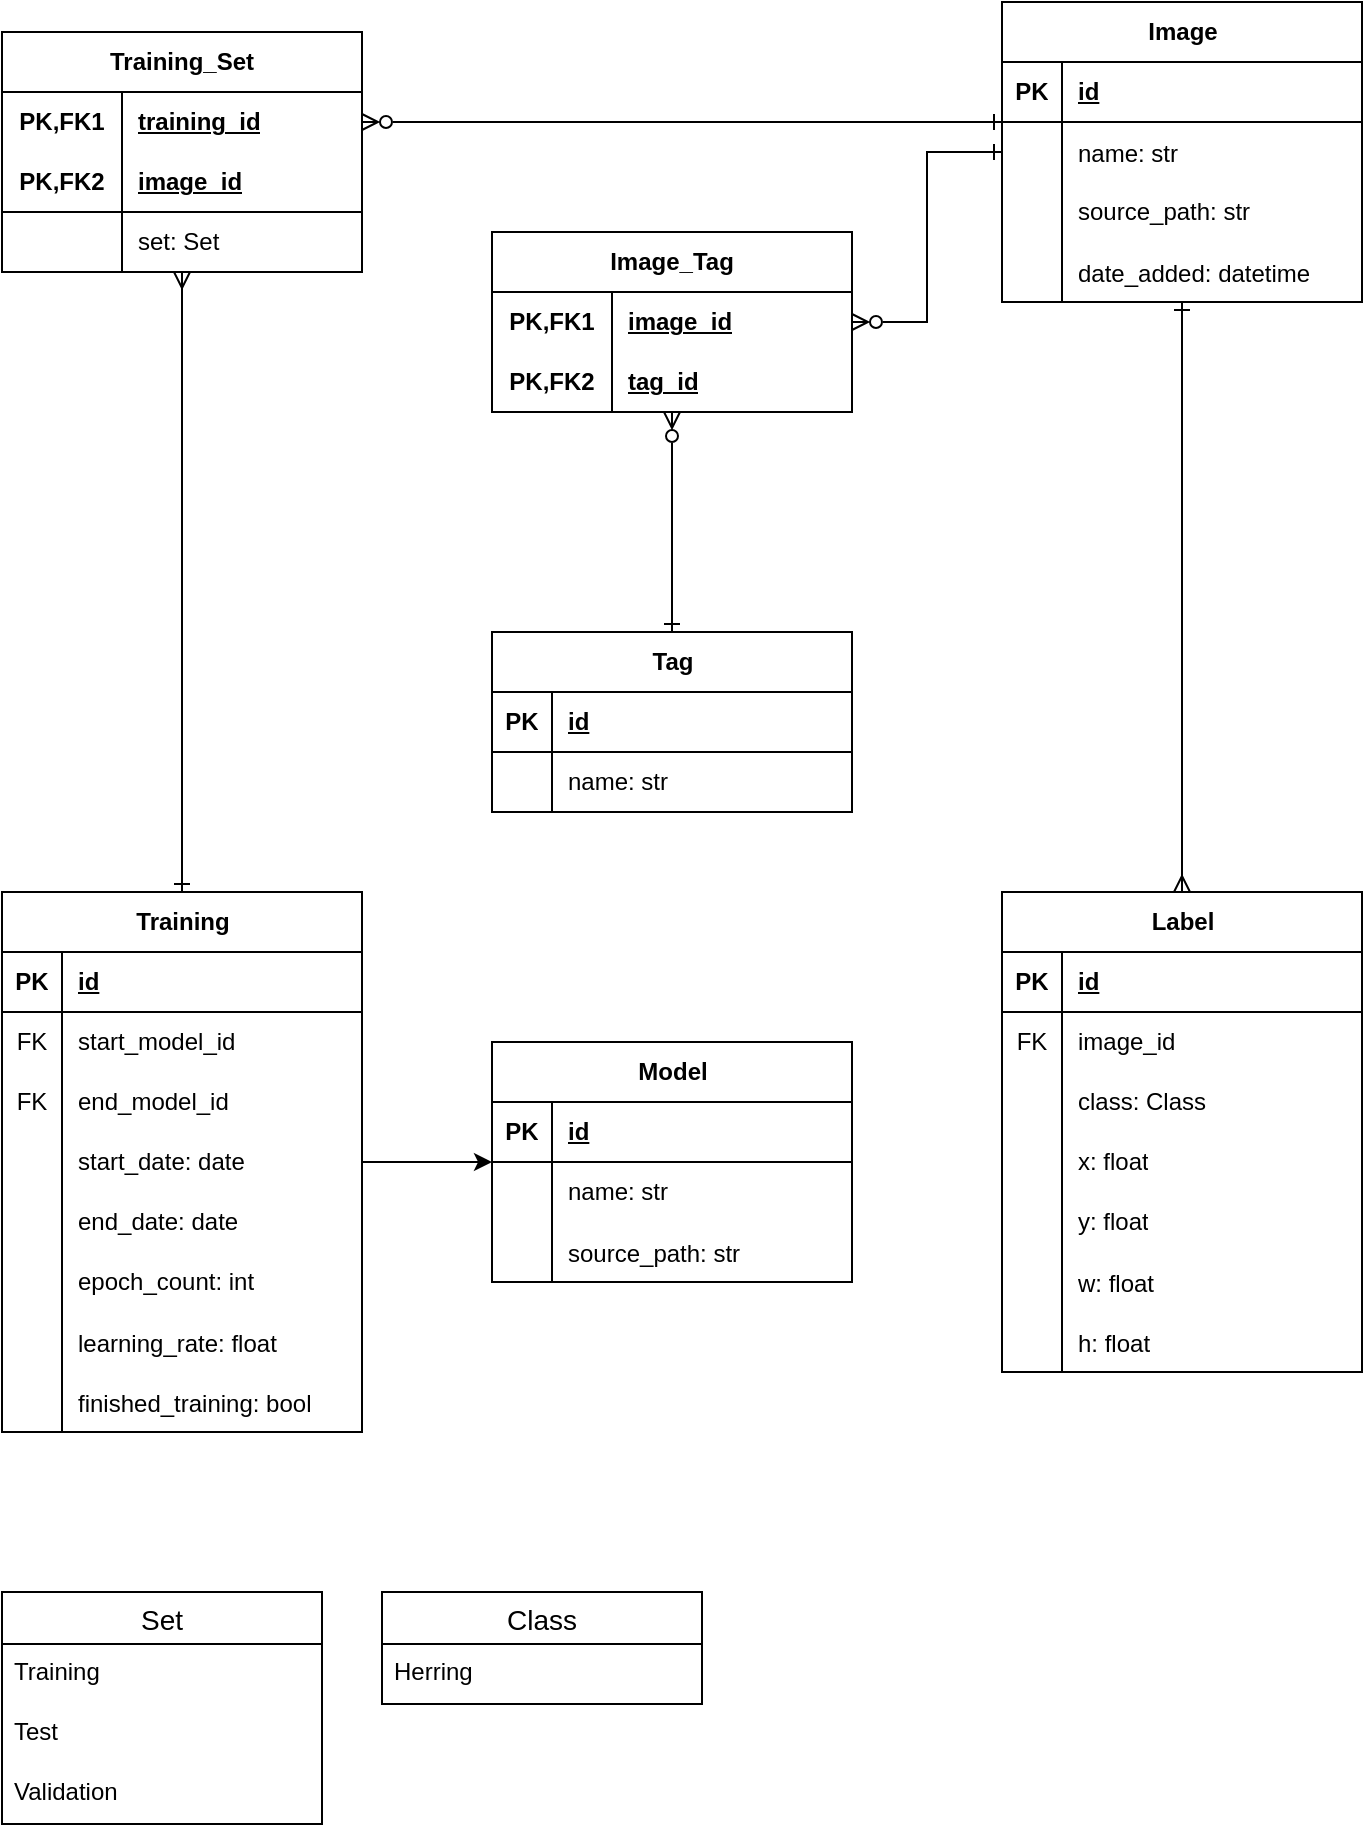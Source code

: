 <mxfile version="24.4.13" type="device">
  <diagram id="R2lEEEUBdFMjLlhIrx00" name="Page-1">
    <mxGraphModel dx="1050" dy="596" grid="1" gridSize="10" guides="1" tooltips="1" connect="1" arrows="1" fold="1" page="1" pageScale="1" pageWidth="850" pageHeight="1100" math="0" shadow="0" extFonts="Permanent Marker^https://fonts.googleapis.com/css?family=Permanent+Marker">
      <root>
        <mxCell id="0" />
        <mxCell id="1" parent="0" />
        <mxCell id="mbVLd4EY0xT1MWV7ijYI-132" style="edgeStyle=orthogonalEdgeStyle;rounded=0;orthogonalLoop=1;jettySize=auto;html=1;startArrow=ERone;startFill=0;endArrow=ERmany;endFill=0;" parent="1" source="mbVLd4EY0xT1MWV7ijYI-1" target="mbVLd4EY0xT1MWV7ijYI-44" edge="1">
          <mxGeometry relative="1" as="geometry" />
        </mxCell>
        <mxCell id="mbVLd4EY0xT1MWV7ijYI-1" value="Image" style="shape=table;startSize=30;container=1;collapsible=1;childLayout=tableLayout;fixedRows=1;rowLines=0;fontStyle=1;align=center;resizeLast=1;html=1;" parent="1" vertex="1">
          <mxGeometry x="590" y="55" width="180" height="150" as="geometry" />
        </mxCell>
        <mxCell id="mbVLd4EY0xT1MWV7ijYI-2" value="" style="shape=tableRow;horizontal=0;startSize=0;swimlaneHead=0;swimlaneBody=0;fillColor=none;collapsible=0;dropTarget=0;points=[[0,0.5],[1,0.5]];portConstraint=eastwest;top=0;left=0;right=0;bottom=1;" parent="mbVLd4EY0xT1MWV7ijYI-1" vertex="1">
          <mxGeometry y="30" width="180" height="30" as="geometry" />
        </mxCell>
        <mxCell id="mbVLd4EY0xT1MWV7ijYI-3" value="PK" style="shape=partialRectangle;connectable=0;fillColor=none;top=0;left=0;bottom=0;right=0;fontStyle=1;overflow=hidden;whiteSpace=wrap;html=1;" parent="mbVLd4EY0xT1MWV7ijYI-2" vertex="1">
          <mxGeometry width="30" height="30" as="geometry">
            <mxRectangle width="30" height="30" as="alternateBounds" />
          </mxGeometry>
        </mxCell>
        <mxCell id="mbVLd4EY0xT1MWV7ijYI-4" value="id" style="shape=partialRectangle;connectable=0;fillColor=none;top=0;left=0;bottom=0;right=0;align=left;spacingLeft=6;fontStyle=5;overflow=hidden;whiteSpace=wrap;html=1;" parent="mbVLd4EY0xT1MWV7ijYI-2" vertex="1">
          <mxGeometry x="30" width="150" height="30" as="geometry">
            <mxRectangle width="150" height="30" as="alternateBounds" />
          </mxGeometry>
        </mxCell>
        <mxCell id="O2lX7kSMnBtuoZHud_4V-24" value="" style="shape=tableRow;horizontal=0;startSize=0;swimlaneHead=0;swimlaneBody=0;fillColor=none;collapsible=0;dropTarget=0;points=[[0,0.5],[1,0.5]];portConstraint=eastwest;top=0;left=0;right=0;bottom=0;" vertex="1" parent="mbVLd4EY0xT1MWV7ijYI-1">
          <mxGeometry y="60" width="180" height="30" as="geometry" />
        </mxCell>
        <mxCell id="O2lX7kSMnBtuoZHud_4V-25" value="" style="shape=partialRectangle;connectable=0;fillColor=none;top=0;left=0;bottom=0;right=0;editable=1;overflow=hidden;" vertex="1" parent="O2lX7kSMnBtuoZHud_4V-24">
          <mxGeometry width="30" height="30" as="geometry">
            <mxRectangle width="30" height="30" as="alternateBounds" />
          </mxGeometry>
        </mxCell>
        <mxCell id="O2lX7kSMnBtuoZHud_4V-26" value="name: str" style="shape=partialRectangle;connectable=0;fillColor=none;top=0;left=0;bottom=0;right=0;align=left;spacingLeft=6;overflow=hidden;" vertex="1" parent="O2lX7kSMnBtuoZHud_4V-24">
          <mxGeometry x="30" width="150" height="30" as="geometry">
            <mxRectangle width="150" height="30" as="alternateBounds" />
          </mxGeometry>
        </mxCell>
        <mxCell id="mbVLd4EY0xT1MWV7ijYI-5" value="" style="shape=tableRow;horizontal=0;startSize=0;swimlaneHead=0;swimlaneBody=0;fillColor=none;collapsible=0;dropTarget=0;points=[[0,0.5],[1,0.5]];portConstraint=eastwest;top=0;left=0;right=0;bottom=0;" parent="mbVLd4EY0xT1MWV7ijYI-1" vertex="1">
          <mxGeometry y="90" width="180" height="30" as="geometry" />
        </mxCell>
        <mxCell id="mbVLd4EY0xT1MWV7ijYI-6" value="" style="shape=partialRectangle;connectable=0;fillColor=none;top=0;left=0;bottom=0;right=0;editable=1;overflow=hidden;whiteSpace=wrap;html=1;" parent="mbVLd4EY0xT1MWV7ijYI-5" vertex="1">
          <mxGeometry width="30" height="30" as="geometry">
            <mxRectangle width="30" height="30" as="alternateBounds" />
          </mxGeometry>
        </mxCell>
        <mxCell id="mbVLd4EY0xT1MWV7ijYI-7" value="source_path: str" style="shape=partialRectangle;connectable=0;fillColor=none;top=0;left=0;bottom=0;right=0;align=left;spacingLeft=6;overflow=hidden;whiteSpace=wrap;html=1;" parent="mbVLd4EY0xT1MWV7ijYI-5" vertex="1">
          <mxGeometry x="30" width="150" height="30" as="geometry">
            <mxRectangle width="150" height="30" as="alternateBounds" />
          </mxGeometry>
        </mxCell>
        <mxCell id="O2lX7kSMnBtuoZHud_4V-4" value="" style="shape=tableRow;horizontal=0;startSize=0;swimlaneHead=0;swimlaneBody=0;fillColor=none;collapsible=0;dropTarget=0;points=[[0,0.5],[1,0.5]];portConstraint=eastwest;top=0;left=0;right=0;bottom=0;" vertex="1" parent="mbVLd4EY0xT1MWV7ijYI-1">
          <mxGeometry y="120" width="180" height="30" as="geometry" />
        </mxCell>
        <mxCell id="O2lX7kSMnBtuoZHud_4V-5" value="" style="shape=partialRectangle;connectable=0;fillColor=none;top=0;left=0;bottom=0;right=0;editable=1;overflow=hidden;" vertex="1" parent="O2lX7kSMnBtuoZHud_4V-4">
          <mxGeometry width="30" height="30" as="geometry">
            <mxRectangle width="30" height="30" as="alternateBounds" />
          </mxGeometry>
        </mxCell>
        <mxCell id="O2lX7kSMnBtuoZHud_4V-6" value="date_added: datetime" style="shape=partialRectangle;connectable=0;fillColor=none;top=0;left=0;bottom=0;right=0;align=left;spacingLeft=6;overflow=hidden;" vertex="1" parent="O2lX7kSMnBtuoZHud_4V-4">
          <mxGeometry x="30" width="150" height="30" as="geometry">
            <mxRectangle width="150" height="30" as="alternateBounds" />
          </mxGeometry>
        </mxCell>
        <mxCell id="mbVLd4EY0xT1MWV7ijYI-14" value="Set" style="swimlane;fontStyle=0;childLayout=stackLayout;horizontal=1;startSize=26;horizontalStack=0;resizeParent=1;resizeParentMax=0;resizeLast=0;collapsible=1;marginBottom=0;align=center;fontSize=14;" parent="1" vertex="1">
          <mxGeometry x="90" y="850" width="160" height="116" as="geometry" />
        </mxCell>
        <mxCell id="mbVLd4EY0xT1MWV7ijYI-15" value="Training" style="text;strokeColor=none;fillColor=none;spacingLeft=4;spacingRight=4;overflow=hidden;rotatable=0;points=[[0,0.5],[1,0.5]];portConstraint=eastwest;fontSize=12;whiteSpace=wrap;html=1;" parent="mbVLd4EY0xT1MWV7ijYI-14" vertex="1">
          <mxGeometry y="26" width="160" height="30" as="geometry" />
        </mxCell>
        <mxCell id="mbVLd4EY0xT1MWV7ijYI-16" value="Test" style="text;strokeColor=none;fillColor=none;spacingLeft=4;spacingRight=4;overflow=hidden;rotatable=0;points=[[0,0.5],[1,0.5]];portConstraint=eastwest;fontSize=12;whiteSpace=wrap;html=1;" parent="mbVLd4EY0xT1MWV7ijYI-14" vertex="1">
          <mxGeometry y="56" width="160" height="30" as="geometry" />
        </mxCell>
        <mxCell id="mbVLd4EY0xT1MWV7ijYI-77" value="Validation" style="text;strokeColor=none;fillColor=none;spacingLeft=4;spacingRight=4;overflow=hidden;rotatable=0;points=[[0,0.5],[1,0.5]];portConstraint=eastwest;fontSize=12;whiteSpace=wrap;html=1;" parent="mbVLd4EY0xT1MWV7ijYI-14" vertex="1">
          <mxGeometry y="86" width="160" height="30" as="geometry" />
        </mxCell>
        <mxCell id="mbVLd4EY0xT1MWV7ijYI-44" value="Label" style="shape=table;startSize=30;container=1;collapsible=1;childLayout=tableLayout;fixedRows=1;rowLines=0;fontStyle=1;align=center;resizeLast=1;html=1;" parent="1" vertex="1">
          <mxGeometry x="590" y="500" width="180" height="240" as="geometry" />
        </mxCell>
        <mxCell id="mbVLd4EY0xT1MWV7ijYI-45" value="" style="shape=tableRow;horizontal=0;startSize=0;swimlaneHead=0;swimlaneBody=0;fillColor=none;collapsible=0;dropTarget=0;points=[[0,0.5],[1,0.5]];portConstraint=eastwest;top=0;left=0;right=0;bottom=1;" parent="mbVLd4EY0xT1MWV7ijYI-44" vertex="1">
          <mxGeometry y="30" width="180" height="30" as="geometry" />
        </mxCell>
        <mxCell id="mbVLd4EY0xT1MWV7ijYI-46" value="PK" style="shape=partialRectangle;connectable=0;fillColor=none;top=0;left=0;bottom=0;right=0;fontStyle=1;overflow=hidden;whiteSpace=wrap;html=1;" parent="mbVLd4EY0xT1MWV7ijYI-45" vertex="1">
          <mxGeometry width="30" height="30" as="geometry">
            <mxRectangle width="30" height="30" as="alternateBounds" />
          </mxGeometry>
        </mxCell>
        <mxCell id="mbVLd4EY0xT1MWV7ijYI-47" value="id" style="shape=partialRectangle;connectable=0;fillColor=none;top=0;left=0;bottom=0;right=0;align=left;spacingLeft=6;fontStyle=5;overflow=hidden;whiteSpace=wrap;html=1;" parent="mbVLd4EY0xT1MWV7ijYI-45" vertex="1">
          <mxGeometry x="30" width="150" height="30" as="geometry">
            <mxRectangle width="150" height="30" as="alternateBounds" />
          </mxGeometry>
        </mxCell>
        <mxCell id="mbVLd4EY0xT1MWV7ijYI-57" value="" style="shape=tableRow;horizontal=0;startSize=0;swimlaneHead=0;swimlaneBody=0;fillColor=none;collapsible=0;dropTarget=0;points=[[0,0.5],[1,0.5]];portConstraint=eastwest;top=0;left=0;right=0;bottom=0;" parent="mbVLd4EY0xT1MWV7ijYI-44" vertex="1">
          <mxGeometry y="60" width="180" height="30" as="geometry" />
        </mxCell>
        <mxCell id="mbVLd4EY0xT1MWV7ijYI-58" value="FK" style="shape=partialRectangle;connectable=0;fillColor=none;top=0;left=0;bottom=0;right=0;fontStyle=0;overflow=hidden;whiteSpace=wrap;html=1;" parent="mbVLd4EY0xT1MWV7ijYI-57" vertex="1">
          <mxGeometry width="30" height="30" as="geometry">
            <mxRectangle width="30" height="30" as="alternateBounds" />
          </mxGeometry>
        </mxCell>
        <mxCell id="mbVLd4EY0xT1MWV7ijYI-59" value="image_id" style="shape=partialRectangle;connectable=0;fillColor=none;top=0;left=0;bottom=0;right=0;align=left;spacingLeft=6;fontStyle=0;overflow=hidden;whiteSpace=wrap;html=1;" parent="mbVLd4EY0xT1MWV7ijYI-57" vertex="1">
          <mxGeometry x="30" width="150" height="30" as="geometry">
            <mxRectangle width="150" height="30" as="alternateBounds" />
          </mxGeometry>
        </mxCell>
        <mxCell id="mbVLd4EY0xT1MWV7ijYI-48" value="" style="shape=tableRow;horizontal=0;startSize=0;swimlaneHead=0;swimlaneBody=0;fillColor=none;collapsible=0;dropTarget=0;points=[[0,0.5],[1,0.5]];portConstraint=eastwest;top=0;left=0;right=0;bottom=0;" parent="mbVLd4EY0xT1MWV7ijYI-44" vertex="1">
          <mxGeometry y="90" width="180" height="30" as="geometry" />
        </mxCell>
        <mxCell id="mbVLd4EY0xT1MWV7ijYI-49" value="" style="shape=partialRectangle;connectable=0;fillColor=none;top=0;left=0;bottom=0;right=0;editable=1;overflow=hidden;whiteSpace=wrap;html=1;" parent="mbVLd4EY0xT1MWV7ijYI-48" vertex="1">
          <mxGeometry width="30" height="30" as="geometry">
            <mxRectangle width="30" height="30" as="alternateBounds" />
          </mxGeometry>
        </mxCell>
        <mxCell id="mbVLd4EY0xT1MWV7ijYI-50" value="class: Class" style="shape=partialRectangle;connectable=0;fillColor=none;top=0;left=0;bottom=0;right=0;align=left;spacingLeft=6;overflow=hidden;whiteSpace=wrap;html=1;" parent="mbVLd4EY0xT1MWV7ijYI-48" vertex="1">
          <mxGeometry x="30" width="150" height="30" as="geometry">
            <mxRectangle width="150" height="30" as="alternateBounds" />
          </mxGeometry>
        </mxCell>
        <mxCell id="mbVLd4EY0xT1MWV7ijYI-51" value="" style="shape=tableRow;horizontal=0;startSize=0;swimlaneHead=0;swimlaneBody=0;fillColor=none;collapsible=0;dropTarget=0;points=[[0,0.5],[1,0.5]];portConstraint=eastwest;top=0;left=0;right=0;bottom=0;" parent="mbVLd4EY0xT1MWV7ijYI-44" vertex="1">
          <mxGeometry y="120" width="180" height="30" as="geometry" />
        </mxCell>
        <mxCell id="mbVLd4EY0xT1MWV7ijYI-52" value="" style="shape=partialRectangle;connectable=0;fillColor=none;top=0;left=0;bottom=0;right=0;editable=1;overflow=hidden;whiteSpace=wrap;html=1;" parent="mbVLd4EY0xT1MWV7ijYI-51" vertex="1">
          <mxGeometry width="30" height="30" as="geometry">
            <mxRectangle width="30" height="30" as="alternateBounds" />
          </mxGeometry>
        </mxCell>
        <mxCell id="mbVLd4EY0xT1MWV7ijYI-53" value="x: float" style="shape=partialRectangle;connectable=0;fillColor=none;top=0;left=0;bottom=0;right=0;align=left;spacingLeft=6;overflow=hidden;whiteSpace=wrap;html=1;" parent="mbVLd4EY0xT1MWV7ijYI-51" vertex="1">
          <mxGeometry x="30" width="150" height="30" as="geometry">
            <mxRectangle width="150" height="30" as="alternateBounds" />
          </mxGeometry>
        </mxCell>
        <mxCell id="mbVLd4EY0xT1MWV7ijYI-54" value="" style="shape=tableRow;horizontal=0;startSize=0;swimlaneHead=0;swimlaneBody=0;fillColor=none;collapsible=0;dropTarget=0;points=[[0,0.5],[1,0.5]];portConstraint=eastwest;top=0;left=0;right=0;bottom=0;" parent="mbVLd4EY0xT1MWV7ijYI-44" vertex="1">
          <mxGeometry y="150" width="180" height="30" as="geometry" />
        </mxCell>
        <mxCell id="mbVLd4EY0xT1MWV7ijYI-55" value="" style="shape=partialRectangle;connectable=0;fillColor=none;top=0;left=0;bottom=0;right=0;editable=1;overflow=hidden;whiteSpace=wrap;html=1;" parent="mbVLd4EY0xT1MWV7ijYI-54" vertex="1">
          <mxGeometry width="30" height="30" as="geometry">
            <mxRectangle width="30" height="30" as="alternateBounds" />
          </mxGeometry>
        </mxCell>
        <mxCell id="mbVLd4EY0xT1MWV7ijYI-56" value="y: float" style="shape=partialRectangle;connectable=0;fillColor=none;top=0;left=0;bottom=0;right=0;align=left;spacingLeft=6;overflow=hidden;whiteSpace=wrap;html=1;" parent="mbVLd4EY0xT1MWV7ijYI-54" vertex="1">
          <mxGeometry x="30" width="150" height="30" as="geometry">
            <mxRectangle width="150" height="30" as="alternateBounds" />
          </mxGeometry>
        </mxCell>
        <mxCell id="mbVLd4EY0xT1MWV7ijYI-64" value="" style="shape=tableRow;horizontal=0;startSize=0;swimlaneHead=0;swimlaneBody=0;fillColor=none;collapsible=0;dropTarget=0;points=[[0,0.5],[1,0.5]];portConstraint=eastwest;top=0;left=0;right=0;bottom=0;" parent="mbVLd4EY0xT1MWV7ijYI-44" vertex="1">
          <mxGeometry y="180" width="180" height="30" as="geometry" />
        </mxCell>
        <mxCell id="mbVLd4EY0xT1MWV7ijYI-65" value="" style="shape=partialRectangle;connectable=0;fillColor=none;top=0;left=0;bottom=0;right=0;editable=1;overflow=hidden;" parent="mbVLd4EY0xT1MWV7ijYI-64" vertex="1">
          <mxGeometry width="30" height="30" as="geometry">
            <mxRectangle width="30" height="30" as="alternateBounds" />
          </mxGeometry>
        </mxCell>
        <mxCell id="mbVLd4EY0xT1MWV7ijYI-66" value="w: float" style="shape=partialRectangle;connectable=0;fillColor=none;top=0;left=0;bottom=0;right=0;align=left;spacingLeft=6;overflow=hidden;" parent="mbVLd4EY0xT1MWV7ijYI-64" vertex="1">
          <mxGeometry x="30" width="150" height="30" as="geometry">
            <mxRectangle width="150" height="30" as="alternateBounds" />
          </mxGeometry>
        </mxCell>
        <mxCell id="mbVLd4EY0xT1MWV7ijYI-67" value="" style="shape=tableRow;horizontal=0;startSize=0;swimlaneHead=0;swimlaneBody=0;fillColor=none;collapsible=0;dropTarget=0;points=[[0,0.5],[1,0.5]];portConstraint=eastwest;top=0;left=0;right=0;bottom=0;" parent="mbVLd4EY0xT1MWV7ijYI-44" vertex="1">
          <mxGeometry y="210" width="180" height="30" as="geometry" />
        </mxCell>
        <mxCell id="mbVLd4EY0xT1MWV7ijYI-68" value="" style="shape=partialRectangle;connectable=0;fillColor=none;top=0;left=0;bottom=0;right=0;editable=1;overflow=hidden;" parent="mbVLd4EY0xT1MWV7ijYI-67" vertex="1">
          <mxGeometry width="30" height="30" as="geometry">
            <mxRectangle width="30" height="30" as="alternateBounds" />
          </mxGeometry>
        </mxCell>
        <mxCell id="mbVLd4EY0xT1MWV7ijYI-69" value="h: float" style="shape=partialRectangle;connectable=0;fillColor=none;top=0;left=0;bottom=0;right=0;align=left;spacingLeft=6;overflow=hidden;" parent="mbVLd4EY0xT1MWV7ijYI-67" vertex="1">
          <mxGeometry x="30" width="150" height="30" as="geometry">
            <mxRectangle width="150" height="30" as="alternateBounds" />
          </mxGeometry>
        </mxCell>
        <mxCell id="mbVLd4EY0xT1MWV7ijYI-60" value="Class" style="swimlane;fontStyle=0;childLayout=stackLayout;horizontal=1;startSize=26;horizontalStack=0;resizeParent=1;resizeParentMax=0;resizeLast=0;collapsible=1;marginBottom=0;align=center;fontSize=14;" parent="1" vertex="1">
          <mxGeometry x="280" y="850" width="160" height="56" as="geometry" />
        </mxCell>
        <mxCell id="mbVLd4EY0xT1MWV7ijYI-63" value="Herring" style="text;strokeColor=none;fillColor=none;spacingLeft=4;spacingRight=4;overflow=hidden;rotatable=0;points=[[0,0.5],[1,0.5]];portConstraint=eastwest;fontSize=12;whiteSpace=wrap;html=1;" parent="mbVLd4EY0xT1MWV7ijYI-60" vertex="1">
          <mxGeometry y="26" width="160" height="30" as="geometry" />
        </mxCell>
        <mxCell id="mbVLd4EY0xT1MWV7ijYI-127" style="edgeStyle=orthogonalEdgeStyle;rounded=0;orthogonalLoop=1;jettySize=auto;html=1;startArrow=ERone;startFill=0;endArrow=ERmany;endFill=0;" parent="1" source="mbVLd4EY0xT1MWV7ijYI-78" target="mbVLd4EY0xT1MWV7ijYI-113" edge="1">
          <mxGeometry relative="1" as="geometry" />
        </mxCell>
        <mxCell id="sQwDdGlglj7-U6TjaTWj-34" style="edgeStyle=orthogonalEdgeStyle;rounded=0;orthogonalLoop=1;jettySize=auto;html=1;" parent="1" source="mbVLd4EY0xT1MWV7ijYI-78" target="sQwDdGlglj7-U6TjaTWj-14" edge="1">
          <mxGeometry relative="1" as="geometry" />
        </mxCell>
        <mxCell id="mbVLd4EY0xT1MWV7ijYI-78" value="Training" style="shape=table;startSize=30;container=1;collapsible=1;childLayout=tableLayout;fixedRows=1;rowLines=0;fontStyle=1;align=center;resizeLast=1;html=1;" parent="1" vertex="1">
          <mxGeometry x="90" y="500" width="180" height="270" as="geometry" />
        </mxCell>
        <mxCell id="mbVLd4EY0xT1MWV7ijYI-79" value="" style="shape=tableRow;horizontal=0;startSize=0;swimlaneHead=0;swimlaneBody=0;fillColor=none;collapsible=0;dropTarget=0;points=[[0,0.5],[1,0.5]];portConstraint=eastwest;top=0;left=0;right=0;bottom=1;" parent="mbVLd4EY0xT1MWV7ijYI-78" vertex="1">
          <mxGeometry y="30" width="180" height="30" as="geometry" />
        </mxCell>
        <mxCell id="mbVLd4EY0xT1MWV7ijYI-80" value="PK" style="shape=partialRectangle;connectable=0;fillColor=none;top=0;left=0;bottom=0;right=0;fontStyle=1;overflow=hidden;whiteSpace=wrap;html=1;" parent="mbVLd4EY0xT1MWV7ijYI-79" vertex="1">
          <mxGeometry width="30" height="30" as="geometry">
            <mxRectangle width="30" height="30" as="alternateBounds" />
          </mxGeometry>
        </mxCell>
        <mxCell id="mbVLd4EY0xT1MWV7ijYI-81" value="id" style="shape=partialRectangle;connectable=0;fillColor=none;top=0;left=0;bottom=0;right=0;align=left;spacingLeft=6;fontStyle=5;overflow=hidden;whiteSpace=wrap;html=1;" parent="mbVLd4EY0xT1MWV7ijYI-79" vertex="1">
          <mxGeometry x="30" width="150" height="30" as="geometry">
            <mxRectangle width="150" height="30" as="alternateBounds" />
          </mxGeometry>
        </mxCell>
        <mxCell id="sQwDdGlglj7-U6TjaTWj-38" value="" style="shape=tableRow;horizontal=0;startSize=0;swimlaneHead=0;swimlaneBody=0;fillColor=none;collapsible=0;dropTarget=0;points=[[0,0.5],[1,0.5]];portConstraint=eastwest;top=0;left=0;right=0;bottom=0;" parent="mbVLd4EY0xT1MWV7ijYI-78" vertex="1">
          <mxGeometry y="60" width="180" height="30" as="geometry" />
        </mxCell>
        <mxCell id="sQwDdGlglj7-U6TjaTWj-39" value="FK" style="shape=partialRectangle;connectable=0;fillColor=none;top=0;left=0;bottom=0;right=0;fontStyle=0;overflow=hidden;whiteSpace=wrap;html=1;" parent="sQwDdGlglj7-U6TjaTWj-38" vertex="1">
          <mxGeometry width="30" height="30" as="geometry">
            <mxRectangle width="30" height="30" as="alternateBounds" />
          </mxGeometry>
        </mxCell>
        <mxCell id="sQwDdGlglj7-U6TjaTWj-40" value="&lt;span style=&quot;text-wrap: nowrap;&quot;&gt;start_model_id&lt;/span&gt;" style="shape=partialRectangle;connectable=0;fillColor=none;top=0;left=0;bottom=0;right=0;align=left;spacingLeft=6;fontStyle=0;overflow=hidden;whiteSpace=wrap;html=1;" parent="sQwDdGlglj7-U6TjaTWj-38" vertex="1">
          <mxGeometry x="30" width="150" height="30" as="geometry">
            <mxRectangle width="150" height="30" as="alternateBounds" />
          </mxGeometry>
        </mxCell>
        <mxCell id="sQwDdGlglj7-U6TjaTWj-35" value="" style="shape=tableRow;horizontal=0;startSize=0;swimlaneHead=0;swimlaneBody=0;fillColor=none;collapsible=0;dropTarget=0;points=[[0,0.5],[1,0.5]];portConstraint=eastwest;top=0;left=0;right=0;bottom=0;" parent="mbVLd4EY0xT1MWV7ijYI-78" vertex="1">
          <mxGeometry y="90" width="180" height="30" as="geometry" />
        </mxCell>
        <mxCell id="sQwDdGlglj7-U6TjaTWj-36" value="FK" style="shape=partialRectangle;connectable=0;fillColor=none;top=0;left=0;bottom=0;right=0;fontStyle=0;overflow=hidden;whiteSpace=wrap;html=1;" parent="sQwDdGlglj7-U6TjaTWj-35" vertex="1">
          <mxGeometry width="30" height="30" as="geometry">
            <mxRectangle width="30" height="30" as="alternateBounds" />
          </mxGeometry>
        </mxCell>
        <mxCell id="sQwDdGlglj7-U6TjaTWj-37" value="&lt;span style=&quot;text-wrap: nowrap;&quot;&gt;end_model_id&lt;/span&gt;" style="shape=partialRectangle;connectable=0;fillColor=none;top=0;left=0;bottom=0;right=0;align=left;spacingLeft=6;fontStyle=0;overflow=hidden;whiteSpace=wrap;html=1;" parent="sQwDdGlglj7-U6TjaTWj-35" vertex="1">
          <mxGeometry x="30" width="150" height="30" as="geometry">
            <mxRectangle width="150" height="30" as="alternateBounds" />
          </mxGeometry>
        </mxCell>
        <mxCell id="mbVLd4EY0xT1MWV7ijYI-82" value="" style="shape=tableRow;horizontal=0;startSize=0;swimlaneHead=0;swimlaneBody=0;fillColor=none;collapsible=0;dropTarget=0;points=[[0,0.5],[1,0.5]];portConstraint=eastwest;top=0;left=0;right=0;bottom=0;" parent="mbVLd4EY0xT1MWV7ijYI-78" vertex="1">
          <mxGeometry y="120" width="180" height="30" as="geometry" />
        </mxCell>
        <mxCell id="mbVLd4EY0xT1MWV7ijYI-83" value="" style="shape=partialRectangle;connectable=0;fillColor=none;top=0;left=0;bottom=0;right=0;editable=1;overflow=hidden;whiteSpace=wrap;html=1;" parent="mbVLd4EY0xT1MWV7ijYI-82" vertex="1">
          <mxGeometry width="30" height="30" as="geometry">
            <mxRectangle width="30" height="30" as="alternateBounds" />
          </mxGeometry>
        </mxCell>
        <mxCell id="mbVLd4EY0xT1MWV7ijYI-84" value="start_date: date&lt;span style=&quot;white-space: pre;&quot;&gt;&#x9;&lt;/span&gt;" style="shape=partialRectangle;connectable=0;fillColor=none;top=0;left=0;bottom=0;right=0;align=left;spacingLeft=6;overflow=hidden;whiteSpace=wrap;html=1;" parent="mbVLd4EY0xT1MWV7ijYI-82" vertex="1">
          <mxGeometry x="30" width="150" height="30" as="geometry">
            <mxRectangle width="150" height="30" as="alternateBounds" />
          </mxGeometry>
        </mxCell>
        <mxCell id="mbVLd4EY0xT1MWV7ijYI-85" value="" style="shape=tableRow;horizontal=0;startSize=0;swimlaneHead=0;swimlaneBody=0;fillColor=none;collapsible=0;dropTarget=0;points=[[0,0.5],[1,0.5]];portConstraint=eastwest;top=0;left=0;right=0;bottom=0;" parent="mbVLd4EY0xT1MWV7ijYI-78" vertex="1">
          <mxGeometry y="150" width="180" height="30" as="geometry" />
        </mxCell>
        <mxCell id="mbVLd4EY0xT1MWV7ijYI-86" value="" style="shape=partialRectangle;connectable=0;fillColor=none;top=0;left=0;bottom=0;right=0;editable=1;overflow=hidden;whiteSpace=wrap;html=1;" parent="mbVLd4EY0xT1MWV7ijYI-85" vertex="1">
          <mxGeometry width="30" height="30" as="geometry">
            <mxRectangle width="30" height="30" as="alternateBounds" />
          </mxGeometry>
        </mxCell>
        <mxCell id="mbVLd4EY0xT1MWV7ijYI-87" value="end_date: date" style="shape=partialRectangle;connectable=0;fillColor=none;top=0;left=0;bottom=0;right=0;align=left;spacingLeft=6;overflow=hidden;whiteSpace=wrap;html=1;" parent="mbVLd4EY0xT1MWV7ijYI-85" vertex="1">
          <mxGeometry x="30" width="150" height="30" as="geometry">
            <mxRectangle width="150" height="30" as="alternateBounds" />
          </mxGeometry>
        </mxCell>
        <mxCell id="mbVLd4EY0xT1MWV7ijYI-88" value="" style="shape=tableRow;horizontal=0;startSize=0;swimlaneHead=0;swimlaneBody=0;fillColor=none;collapsible=0;dropTarget=0;points=[[0,0.5],[1,0.5]];portConstraint=eastwest;top=0;left=0;right=0;bottom=0;" parent="mbVLd4EY0xT1MWV7ijYI-78" vertex="1">
          <mxGeometry y="180" width="180" height="30" as="geometry" />
        </mxCell>
        <mxCell id="mbVLd4EY0xT1MWV7ijYI-89" value="" style="shape=partialRectangle;connectable=0;fillColor=none;top=0;left=0;bottom=0;right=0;editable=1;overflow=hidden;whiteSpace=wrap;html=1;" parent="mbVLd4EY0xT1MWV7ijYI-88" vertex="1">
          <mxGeometry width="30" height="30" as="geometry">
            <mxRectangle width="30" height="30" as="alternateBounds" />
          </mxGeometry>
        </mxCell>
        <mxCell id="mbVLd4EY0xT1MWV7ijYI-90" value="epoch_count: int" style="shape=partialRectangle;connectable=0;fillColor=none;top=0;left=0;bottom=0;right=0;align=left;spacingLeft=6;overflow=hidden;whiteSpace=wrap;html=1;" parent="mbVLd4EY0xT1MWV7ijYI-88" vertex="1">
          <mxGeometry x="30" width="150" height="30" as="geometry">
            <mxRectangle width="150" height="30" as="alternateBounds" />
          </mxGeometry>
        </mxCell>
        <mxCell id="mbVLd4EY0xT1MWV7ijYI-91" value="" style="shape=tableRow;horizontal=0;startSize=0;swimlaneHead=0;swimlaneBody=0;fillColor=none;collapsible=0;dropTarget=0;points=[[0,0.5],[1,0.5]];portConstraint=eastwest;top=0;left=0;right=0;bottom=0;" parent="mbVLd4EY0xT1MWV7ijYI-78" vertex="1">
          <mxGeometry y="210" width="180" height="30" as="geometry" />
        </mxCell>
        <mxCell id="mbVLd4EY0xT1MWV7ijYI-92" value="" style="shape=partialRectangle;connectable=0;fillColor=none;top=0;left=0;bottom=0;right=0;editable=1;overflow=hidden;" parent="mbVLd4EY0xT1MWV7ijYI-91" vertex="1">
          <mxGeometry width="30" height="30" as="geometry">
            <mxRectangle width="30" height="30" as="alternateBounds" />
          </mxGeometry>
        </mxCell>
        <mxCell id="mbVLd4EY0xT1MWV7ijYI-93" value="learning_rate: float" style="shape=partialRectangle;connectable=0;fillColor=none;top=0;left=0;bottom=0;right=0;align=left;spacingLeft=6;overflow=hidden;" parent="mbVLd4EY0xT1MWV7ijYI-91" vertex="1">
          <mxGeometry x="30" width="150" height="30" as="geometry">
            <mxRectangle width="150" height="30" as="alternateBounds" />
          </mxGeometry>
        </mxCell>
        <mxCell id="sQwDdGlglj7-U6TjaTWj-41" value="" style="shape=tableRow;horizontal=0;startSize=0;swimlaneHead=0;swimlaneBody=0;fillColor=none;collapsible=0;dropTarget=0;points=[[0,0.5],[1,0.5]];portConstraint=eastwest;top=0;left=0;right=0;bottom=0;" parent="mbVLd4EY0xT1MWV7ijYI-78" vertex="1">
          <mxGeometry y="240" width="180" height="30" as="geometry" />
        </mxCell>
        <mxCell id="sQwDdGlglj7-U6TjaTWj-42" value="" style="shape=partialRectangle;connectable=0;fillColor=none;top=0;left=0;bottom=0;right=0;editable=1;overflow=hidden;" parent="sQwDdGlglj7-U6TjaTWj-41" vertex="1">
          <mxGeometry width="30" height="30" as="geometry">
            <mxRectangle width="30" height="30" as="alternateBounds" />
          </mxGeometry>
        </mxCell>
        <mxCell id="sQwDdGlglj7-U6TjaTWj-43" value="finished_training: bool" style="shape=partialRectangle;connectable=0;fillColor=none;top=0;left=0;bottom=0;right=0;align=left;spacingLeft=6;overflow=hidden;" parent="sQwDdGlglj7-U6TjaTWj-41" vertex="1">
          <mxGeometry x="30" width="150" height="30" as="geometry">
            <mxRectangle width="150" height="30" as="alternateBounds" />
          </mxGeometry>
        </mxCell>
        <mxCell id="mbVLd4EY0xT1MWV7ijYI-131" style="edgeStyle=orthogonalEdgeStyle;rounded=0;orthogonalLoop=1;jettySize=auto;html=1;startArrow=ERzeroToMany;startFill=0;endArrow=ERone;endFill=0;" parent="1" source="mbVLd4EY0xT1MWV7ijYI-113" target="mbVLd4EY0xT1MWV7ijYI-1" edge="1">
          <mxGeometry relative="1" as="geometry">
            <Array as="points">
              <mxPoint x="410" y="115" />
              <mxPoint x="410" y="115" />
            </Array>
          </mxGeometry>
        </mxCell>
        <mxCell id="mbVLd4EY0xT1MWV7ijYI-113" value="Training_Set" style="shape=table;startSize=30;container=1;collapsible=1;childLayout=tableLayout;fixedRows=1;rowLines=0;fontStyle=1;align=center;resizeLast=1;html=1;whiteSpace=wrap;" parent="1" vertex="1">
          <mxGeometry x="90" y="70" width="180" height="120" as="geometry" />
        </mxCell>
        <mxCell id="mbVLd4EY0xT1MWV7ijYI-114" value="" style="shape=tableRow;horizontal=0;startSize=0;swimlaneHead=0;swimlaneBody=0;fillColor=none;collapsible=0;dropTarget=0;points=[[0,0.5],[1,0.5]];portConstraint=eastwest;top=0;left=0;right=0;bottom=0;html=1;" parent="mbVLd4EY0xT1MWV7ijYI-113" vertex="1">
          <mxGeometry y="30" width="180" height="30" as="geometry" />
        </mxCell>
        <mxCell id="mbVLd4EY0xT1MWV7ijYI-115" value="PK,FK1" style="shape=partialRectangle;connectable=0;fillColor=none;top=0;left=0;bottom=0;right=0;fontStyle=1;overflow=hidden;html=1;whiteSpace=wrap;" parent="mbVLd4EY0xT1MWV7ijYI-114" vertex="1">
          <mxGeometry width="60" height="30" as="geometry">
            <mxRectangle width="60" height="30" as="alternateBounds" />
          </mxGeometry>
        </mxCell>
        <mxCell id="mbVLd4EY0xT1MWV7ijYI-116" value="training_id" style="shape=partialRectangle;connectable=0;fillColor=none;top=0;left=0;bottom=0;right=0;align=left;spacingLeft=6;fontStyle=5;overflow=hidden;html=1;whiteSpace=wrap;" parent="mbVLd4EY0xT1MWV7ijYI-114" vertex="1">
          <mxGeometry x="60" width="120" height="30" as="geometry">
            <mxRectangle width="120" height="30" as="alternateBounds" />
          </mxGeometry>
        </mxCell>
        <mxCell id="mbVLd4EY0xT1MWV7ijYI-117" value="" style="shape=tableRow;horizontal=0;startSize=0;swimlaneHead=0;swimlaneBody=0;fillColor=none;collapsible=0;dropTarget=0;points=[[0,0.5],[1,0.5]];portConstraint=eastwest;top=0;left=0;right=0;bottom=1;html=1;" parent="mbVLd4EY0xT1MWV7ijYI-113" vertex="1">
          <mxGeometry y="60" width="180" height="30" as="geometry" />
        </mxCell>
        <mxCell id="mbVLd4EY0xT1MWV7ijYI-118" value="PK,FK2" style="shape=partialRectangle;connectable=0;fillColor=none;top=0;left=0;bottom=0;right=0;fontStyle=1;overflow=hidden;html=1;whiteSpace=wrap;" parent="mbVLd4EY0xT1MWV7ijYI-117" vertex="1">
          <mxGeometry width="60" height="30" as="geometry">
            <mxRectangle width="60" height="30" as="alternateBounds" />
          </mxGeometry>
        </mxCell>
        <mxCell id="mbVLd4EY0xT1MWV7ijYI-119" value="image_id" style="shape=partialRectangle;connectable=0;fillColor=none;top=0;left=0;bottom=0;right=0;align=left;spacingLeft=6;fontStyle=5;overflow=hidden;html=1;whiteSpace=wrap;" parent="mbVLd4EY0xT1MWV7ijYI-117" vertex="1">
          <mxGeometry x="60" width="120" height="30" as="geometry">
            <mxRectangle width="120" height="30" as="alternateBounds" />
          </mxGeometry>
        </mxCell>
        <mxCell id="mbVLd4EY0xT1MWV7ijYI-120" value="" style="shape=tableRow;horizontal=0;startSize=0;swimlaneHead=0;swimlaneBody=0;fillColor=none;collapsible=0;dropTarget=0;points=[[0,0.5],[1,0.5]];portConstraint=eastwest;top=0;left=0;right=0;bottom=0;html=1;" parent="mbVLd4EY0xT1MWV7ijYI-113" vertex="1">
          <mxGeometry y="90" width="180" height="30" as="geometry" />
        </mxCell>
        <mxCell id="mbVLd4EY0xT1MWV7ijYI-121" value="" style="shape=partialRectangle;connectable=0;fillColor=none;top=0;left=0;bottom=0;right=0;editable=1;overflow=hidden;html=1;whiteSpace=wrap;" parent="mbVLd4EY0xT1MWV7ijYI-120" vertex="1">
          <mxGeometry width="60" height="30" as="geometry">
            <mxRectangle width="60" height="30" as="alternateBounds" />
          </mxGeometry>
        </mxCell>
        <mxCell id="mbVLd4EY0xT1MWV7ijYI-122" value="set: Set" style="shape=partialRectangle;connectable=0;fillColor=none;top=0;left=0;bottom=0;right=0;align=left;spacingLeft=6;overflow=hidden;html=1;whiteSpace=wrap;" parent="mbVLd4EY0xT1MWV7ijYI-120" vertex="1">
          <mxGeometry x="60" width="120" height="30" as="geometry">
            <mxRectangle width="120" height="30" as="alternateBounds" />
          </mxGeometry>
        </mxCell>
        <mxCell id="sQwDdGlglj7-U6TjaTWj-14" value="Model" style="shape=table;startSize=30;container=1;collapsible=1;childLayout=tableLayout;fixedRows=1;rowLines=0;fontStyle=1;align=center;resizeLast=1;html=1;" parent="1" vertex="1">
          <mxGeometry x="335" y="575" width="180" height="120" as="geometry" />
        </mxCell>
        <mxCell id="sQwDdGlglj7-U6TjaTWj-15" value="" style="shape=tableRow;horizontal=0;startSize=0;swimlaneHead=0;swimlaneBody=0;fillColor=none;collapsible=0;dropTarget=0;points=[[0,0.5],[1,0.5]];portConstraint=eastwest;top=0;left=0;right=0;bottom=1;" parent="sQwDdGlglj7-U6TjaTWj-14" vertex="1">
          <mxGeometry y="30" width="180" height="30" as="geometry" />
        </mxCell>
        <mxCell id="sQwDdGlglj7-U6TjaTWj-16" value="PK" style="shape=partialRectangle;connectable=0;fillColor=none;top=0;left=0;bottom=0;right=0;fontStyle=1;overflow=hidden;whiteSpace=wrap;html=1;" parent="sQwDdGlglj7-U6TjaTWj-15" vertex="1">
          <mxGeometry width="30" height="30" as="geometry">
            <mxRectangle width="30" height="30" as="alternateBounds" />
          </mxGeometry>
        </mxCell>
        <mxCell id="sQwDdGlglj7-U6TjaTWj-17" value="id" style="shape=partialRectangle;connectable=0;fillColor=none;top=0;left=0;bottom=0;right=0;align=left;spacingLeft=6;fontStyle=5;overflow=hidden;whiteSpace=wrap;html=1;" parent="sQwDdGlglj7-U6TjaTWj-15" vertex="1">
          <mxGeometry x="30" width="150" height="30" as="geometry">
            <mxRectangle width="150" height="30" as="alternateBounds" />
          </mxGeometry>
        </mxCell>
        <mxCell id="sQwDdGlglj7-U6TjaTWj-18" value="" style="shape=tableRow;horizontal=0;startSize=0;swimlaneHead=0;swimlaneBody=0;fillColor=none;collapsible=0;dropTarget=0;points=[[0,0.5],[1,0.5]];portConstraint=eastwest;top=0;left=0;right=0;bottom=0;" parent="sQwDdGlglj7-U6TjaTWj-14" vertex="1">
          <mxGeometry y="60" width="180" height="30" as="geometry" />
        </mxCell>
        <mxCell id="sQwDdGlglj7-U6TjaTWj-19" value="" style="shape=partialRectangle;connectable=0;fillColor=none;top=0;left=0;bottom=0;right=0;editable=1;overflow=hidden;whiteSpace=wrap;html=1;" parent="sQwDdGlglj7-U6TjaTWj-18" vertex="1">
          <mxGeometry width="30" height="30" as="geometry">
            <mxRectangle width="30" height="30" as="alternateBounds" />
          </mxGeometry>
        </mxCell>
        <mxCell id="sQwDdGlglj7-U6TjaTWj-20" value="name: str" style="shape=partialRectangle;connectable=0;fillColor=none;top=0;left=0;bottom=0;right=0;align=left;spacingLeft=6;overflow=hidden;whiteSpace=wrap;html=1;" parent="sQwDdGlglj7-U6TjaTWj-18" vertex="1">
          <mxGeometry x="30" width="150" height="30" as="geometry">
            <mxRectangle width="150" height="30" as="alternateBounds" />
          </mxGeometry>
        </mxCell>
        <mxCell id="sQwDdGlglj7-U6TjaTWj-30" value="" style="shape=tableRow;horizontal=0;startSize=0;swimlaneHead=0;swimlaneBody=0;fillColor=none;collapsible=0;dropTarget=0;points=[[0,0.5],[1,0.5]];portConstraint=eastwest;top=0;left=0;right=0;bottom=0;" parent="sQwDdGlglj7-U6TjaTWj-14" vertex="1">
          <mxGeometry y="90" width="180" height="30" as="geometry" />
        </mxCell>
        <mxCell id="sQwDdGlglj7-U6TjaTWj-31" value="" style="shape=partialRectangle;connectable=0;fillColor=none;top=0;left=0;bottom=0;right=0;editable=1;overflow=hidden;" parent="sQwDdGlglj7-U6TjaTWj-30" vertex="1">
          <mxGeometry width="30" height="30" as="geometry">
            <mxRectangle width="30" height="30" as="alternateBounds" />
          </mxGeometry>
        </mxCell>
        <mxCell id="sQwDdGlglj7-U6TjaTWj-32" value="source_path: str" style="shape=partialRectangle;connectable=0;fillColor=none;top=0;left=0;bottom=0;right=0;align=left;spacingLeft=6;overflow=hidden;" parent="sQwDdGlglj7-U6TjaTWj-30" vertex="1">
          <mxGeometry x="30" width="150" height="30" as="geometry">
            <mxRectangle width="150" height="30" as="alternateBounds" />
          </mxGeometry>
        </mxCell>
        <mxCell id="O2lX7kSMnBtuoZHud_4V-50" style="edgeStyle=orthogonalEdgeStyle;rounded=0;orthogonalLoop=1;jettySize=auto;html=1;startArrow=ERone;startFill=0;endArrow=ERzeroToMany;endFill=0;" edge="1" parent="1" source="O2lX7kSMnBtuoZHud_4V-27" target="O2lX7kSMnBtuoZHud_4V-37">
          <mxGeometry relative="1" as="geometry" />
        </mxCell>
        <mxCell id="O2lX7kSMnBtuoZHud_4V-27" value="Tag" style="shape=table;startSize=30;container=1;collapsible=1;childLayout=tableLayout;fixedRows=1;rowLines=0;fontStyle=1;align=center;resizeLast=1;html=1;" vertex="1" parent="1">
          <mxGeometry x="335" y="370" width="180" height="90" as="geometry" />
        </mxCell>
        <mxCell id="O2lX7kSMnBtuoZHud_4V-28" value="" style="shape=tableRow;horizontal=0;startSize=0;swimlaneHead=0;swimlaneBody=0;fillColor=none;collapsible=0;dropTarget=0;points=[[0,0.5],[1,0.5]];portConstraint=eastwest;top=0;left=0;right=0;bottom=1;" vertex="1" parent="O2lX7kSMnBtuoZHud_4V-27">
          <mxGeometry y="30" width="180" height="30" as="geometry" />
        </mxCell>
        <mxCell id="O2lX7kSMnBtuoZHud_4V-29" value="PK" style="shape=partialRectangle;connectable=0;fillColor=none;top=0;left=0;bottom=0;right=0;fontStyle=1;overflow=hidden;whiteSpace=wrap;html=1;" vertex="1" parent="O2lX7kSMnBtuoZHud_4V-28">
          <mxGeometry width="30" height="30" as="geometry">
            <mxRectangle width="30" height="30" as="alternateBounds" />
          </mxGeometry>
        </mxCell>
        <mxCell id="O2lX7kSMnBtuoZHud_4V-30" value="id" style="shape=partialRectangle;connectable=0;fillColor=none;top=0;left=0;bottom=0;right=0;align=left;spacingLeft=6;fontStyle=5;overflow=hidden;whiteSpace=wrap;html=1;" vertex="1" parent="O2lX7kSMnBtuoZHud_4V-28">
          <mxGeometry x="30" width="150" height="30" as="geometry">
            <mxRectangle width="150" height="30" as="alternateBounds" />
          </mxGeometry>
        </mxCell>
        <mxCell id="O2lX7kSMnBtuoZHud_4V-34" value="" style="shape=tableRow;horizontal=0;startSize=0;swimlaneHead=0;swimlaneBody=0;fillColor=none;collapsible=0;dropTarget=0;points=[[0,0.5],[1,0.5]];portConstraint=eastwest;top=0;left=0;right=0;bottom=0;" vertex="1" parent="O2lX7kSMnBtuoZHud_4V-27">
          <mxGeometry y="60" width="180" height="30" as="geometry" />
        </mxCell>
        <mxCell id="O2lX7kSMnBtuoZHud_4V-35" value="" style="shape=partialRectangle;connectable=0;fillColor=none;top=0;left=0;bottom=0;right=0;editable=1;overflow=hidden;whiteSpace=wrap;html=1;" vertex="1" parent="O2lX7kSMnBtuoZHud_4V-34">
          <mxGeometry width="30" height="30" as="geometry">
            <mxRectangle width="30" height="30" as="alternateBounds" />
          </mxGeometry>
        </mxCell>
        <mxCell id="O2lX7kSMnBtuoZHud_4V-36" value="name: str" style="shape=partialRectangle;connectable=0;fillColor=none;top=0;left=0;bottom=0;right=0;align=left;spacingLeft=6;overflow=hidden;whiteSpace=wrap;html=1;" vertex="1" parent="O2lX7kSMnBtuoZHud_4V-34">
          <mxGeometry x="30" width="150" height="30" as="geometry">
            <mxRectangle width="150" height="30" as="alternateBounds" />
          </mxGeometry>
        </mxCell>
        <mxCell id="O2lX7kSMnBtuoZHud_4V-37" value="Image_Tag" style="shape=table;startSize=30;container=1;collapsible=1;childLayout=tableLayout;fixedRows=1;rowLines=0;fontStyle=1;align=center;resizeLast=1;html=1;whiteSpace=wrap;" vertex="1" parent="1">
          <mxGeometry x="335" y="170" width="180" height="90" as="geometry" />
        </mxCell>
        <mxCell id="O2lX7kSMnBtuoZHud_4V-38" value="" style="shape=tableRow;horizontal=0;startSize=0;swimlaneHead=0;swimlaneBody=0;fillColor=none;collapsible=0;dropTarget=0;points=[[0,0.5],[1,0.5]];portConstraint=eastwest;top=0;left=0;right=0;bottom=0;html=1;" vertex="1" parent="O2lX7kSMnBtuoZHud_4V-37">
          <mxGeometry y="30" width="180" height="30" as="geometry" />
        </mxCell>
        <mxCell id="O2lX7kSMnBtuoZHud_4V-39" value="PK,FK1" style="shape=partialRectangle;connectable=0;fillColor=none;top=0;left=0;bottom=0;right=0;fontStyle=1;overflow=hidden;html=1;whiteSpace=wrap;" vertex="1" parent="O2lX7kSMnBtuoZHud_4V-38">
          <mxGeometry width="60" height="30" as="geometry">
            <mxRectangle width="60" height="30" as="alternateBounds" />
          </mxGeometry>
        </mxCell>
        <mxCell id="O2lX7kSMnBtuoZHud_4V-40" value="image_id" style="shape=partialRectangle;connectable=0;fillColor=none;top=0;left=0;bottom=0;right=0;align=left;spacingLeft=6;fontStyle=5;overflow=hidden;html=1;whiteSpace=wrap;" vertex="1" parent="O2lX7kSMnBtuoZHud_4V-38">
          <mxGeometry x="60" width="120" height="30" as="geometry">
            <mxRectangle width="120" height="30" as="alternateBounds" />
          </mxGeometry>
        </mxCell>
        <mxCell id="O2lX7kSMnBtuoZHud_4V-41" value="" style="shape=tableRow;horizontal=0;startSize=0;swimlaneHead=0;swimlaneBody=0;fillColor=none;collapsible=0;dropTarget=0;points=[[0,0.5],[1,0.5]];portConstraint=eastwest;top=0;left=0;right=0;bottom=1;html=1;" vertex="1" parent="O2lX7kSMnBtuoZHud_4V-37">
          <mxGeometry y="60" width="180" height="30" as="geometry" />
        </mxCell>
        <mxCell id="O2lX7kSMnBtuoZHud_4V-42" value="PK,FK2" style="shape=partialRectangle;connectable=0;fillColor=none;top=0;left=0;bottom=0;right=0;fontStyle=1;overflow=hidden;html=1;whiteSpace=wrap;" vertex="1" parent="O2lX7kSMnBtuoZHud_4V-41">
          <mxGeometry width="60" height="30" as="geometry">
            <mxRectangle width="60" height="30" as="alternateBounds" />
          </mxGeometry>
        </mxCell>
        <mxCell id="O2lX7kSMnBtuoZHud_4V-43" value="tag_id" style="shape=partialRectangle;connectable=0;fillColor=none;top=0;left=0;bottom=0;right=0;align=left;spacingLeft=6;fontStyle=5;overflow=hidden;html=1;whiteSpace=wrap;" vertex="1" parent="O2lX7kSMnBtuoZHud_4V-41">
          <mxGeometry x="60" width="120" height="30" as="geometry">
            <mxRectangle width="120" height="30" as="alternateBounds" />
          </mxGeometry>
        </mxCell>
        <mxCell id="O2lX7kSMnBtuoZHud_4V-53" style="edgeStyle=orthogonalEdgeStyle;rounded=0;orthogonalLoop=1;jettySize=auto;html=1;endArrow=ERone;endFill=0;startArrow=ERzeroToMany;startFill=0;" edge="1" parent="1" source="O2lX7kSMnBtuoZHud_4V-38" target="mbVLd4EY0xT1MWV7ijYI-1">
          <mxGeometry relative="1" as="geometry" />
        </mxCell>
      </root>
    </mxGraphModel>
  </diagram>
</mxfile>
